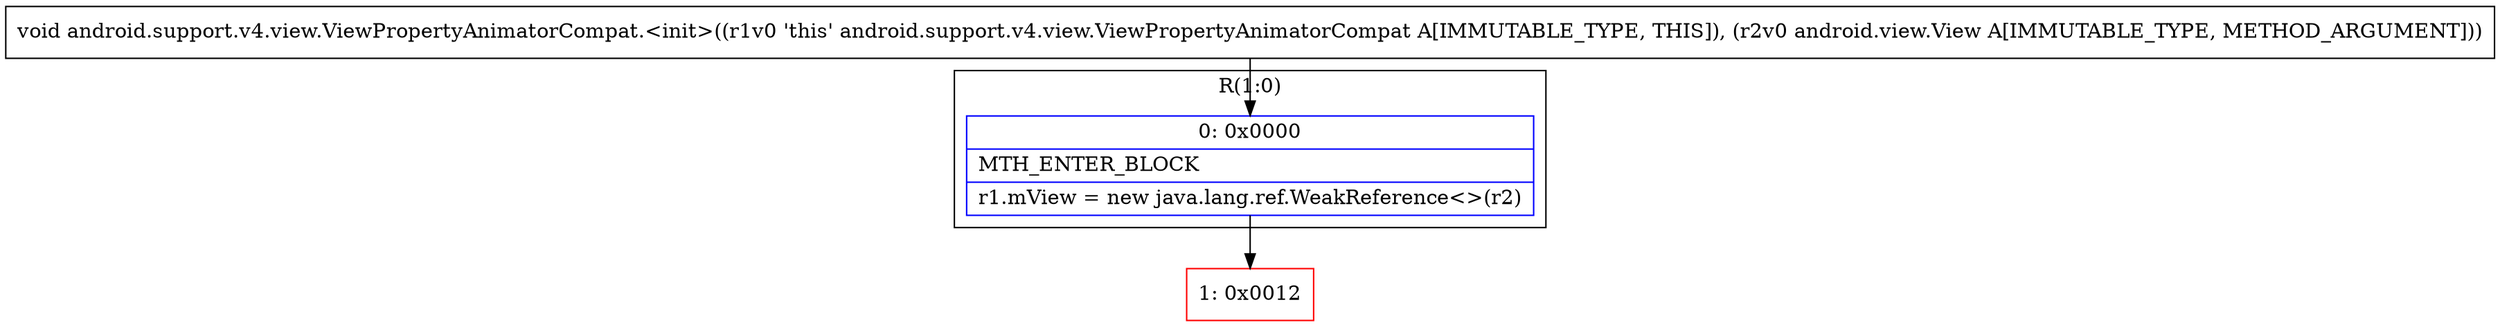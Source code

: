 digraph "CFG forandroid.support.v4.view.ViewPropertyAnimatorCompat.\<init\>(Landroid\/view\/View;)V" {
subgraph cluster_Region_1587786495 {
label = "R(1:0)";
node [shape=record,color=blue];
Node_0 [shape=record,label="{0\:\ 0x0000|MTH_ENTER_BLOCK\l|r1.mView = new java.lang.ref.WeakReference\<\>(r2)\l}"];
}
Node_1 [shape=record,color=red,label="{1\:\ 0x0012}"];
MethodNode[shape=record,label="{void android.support.v4.view.ViewPropertyAnimatorCompat.\<init\>((r1v0 'this' android.support.v4.view.ViewPropertyAnimatorCompat A[IMMUTABLE_TYPE, THIS]), (r2v0 android.view.View A[IMMUTABLE_TYPE, METHOD_ARGUMENT])) }"];
MethodNode -> Node_0;
Node_0 -> Node_1;
}


